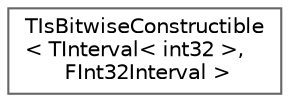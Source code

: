 digraph "Graphical Class Hierarchy"
{
 // INTERACTIVE_SVG=YES
 // LATEX_PDF_SIZE
  bgcolor="transparent";
  edge [fontname=Helvetica,fontsize=10,labelfontname=Helvetica,labelfontsize=10];
  node [fontname=Helvetica,fontsize=10,shape=box,height=0.2,width=0.4];
  rankdir="LR";
  Node0 [id="Node000000",label="TIsBitwiseConstructible\l\< TInterval\< int32 \>,\l FInt32Interval \>",height=0.2,width=0.4,color="grey40", fillcolor="white", style="filled",URL="$d2/d2a/structTIsBitwiseConstructible_3_01TInterval_3_01int32_01_4_00_01FInt32Interval_01_4.html",tooltip=" "];
}
